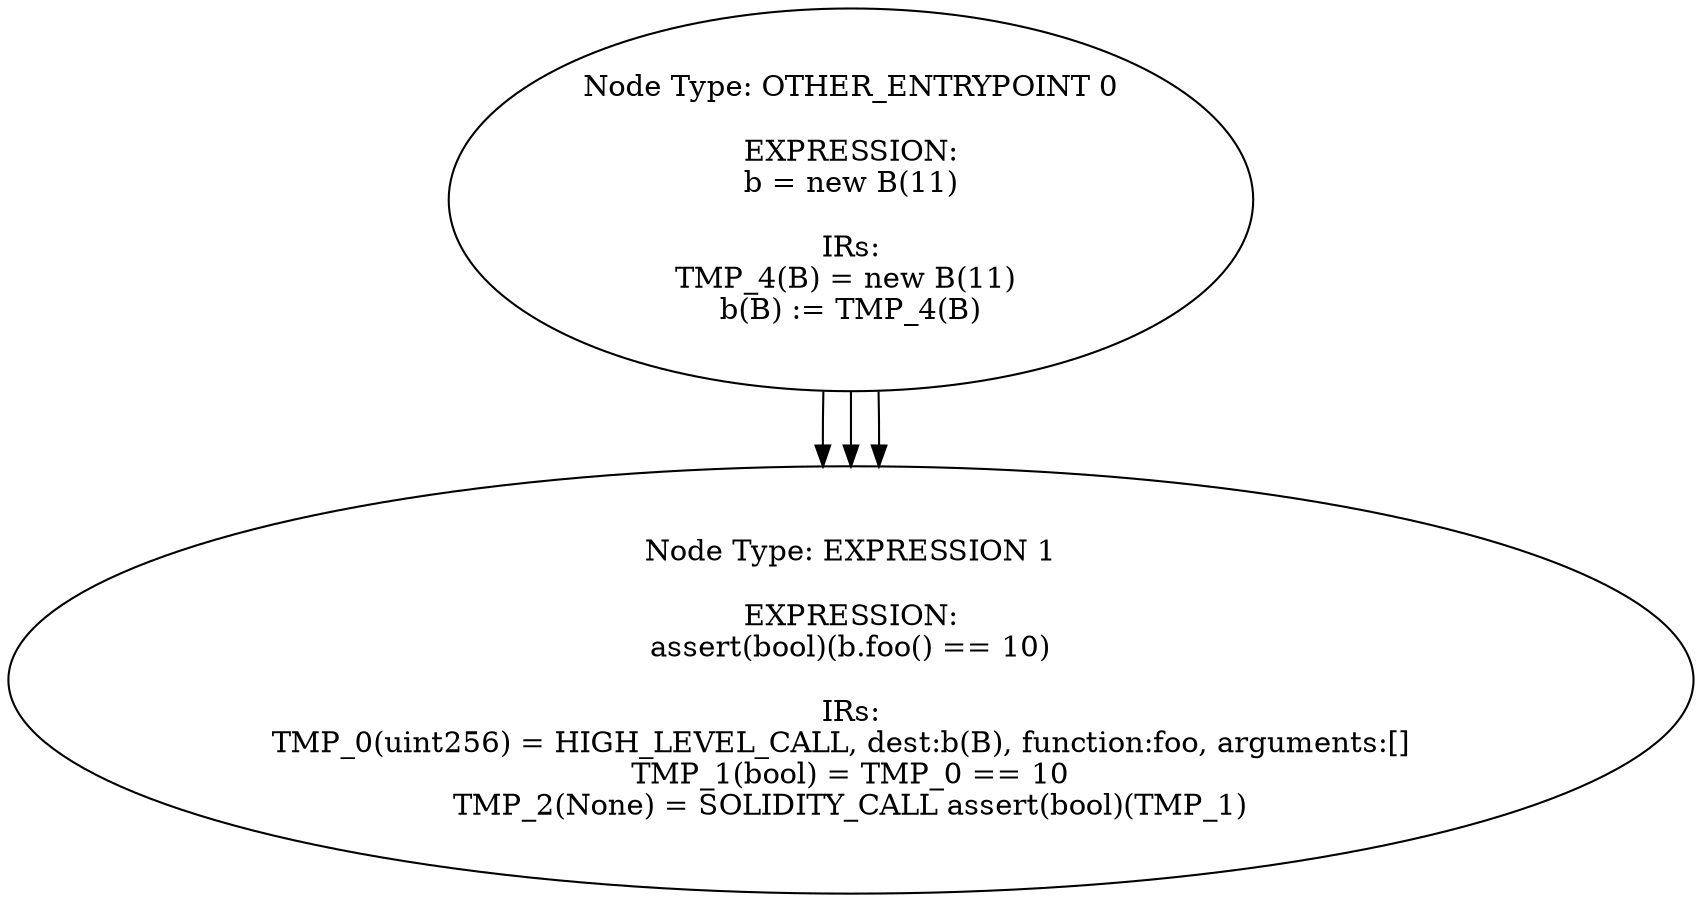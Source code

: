 digraph CFG {
0[label="Node Type: ENTRY_POINT 0
"];
0->1;
1[label="Node Type: EXPRESSION 1

EXPRESSION:
x_ = x

IRs:
x_(uint256) := x(uint256)"];
0[label="Node Type: ENTRY_POINT 0
"];
0->1;
1[label="Node Type: RETURN 1

EXPRESSION:
x_

IRs:
RETURN x_"];
0[label="Node Type: ENTRY_POINT 0
"];
0->1;
1[label="Node Type: EXPRESSION 1

EXPRESSION:
assert(bool)(b.foo() == 10)

IRs:
TMP_0(uint256) = HIGH_LEVEL_CALL, dest:b(B), function:foo, arguments:[]  
TMP_1(bool) = TMP_0 == 10
TMP_2(None) = SOLIDITY_CALL assert(bool)(TMP_1)"];
0[label="Node Type: OTHER_ENTRYPOINT 0

EXPRESSION:
b = new B(11)

IRs:
TMP_4(B) = new B(11) 
b(B) := TMP_4(B)"];
}
